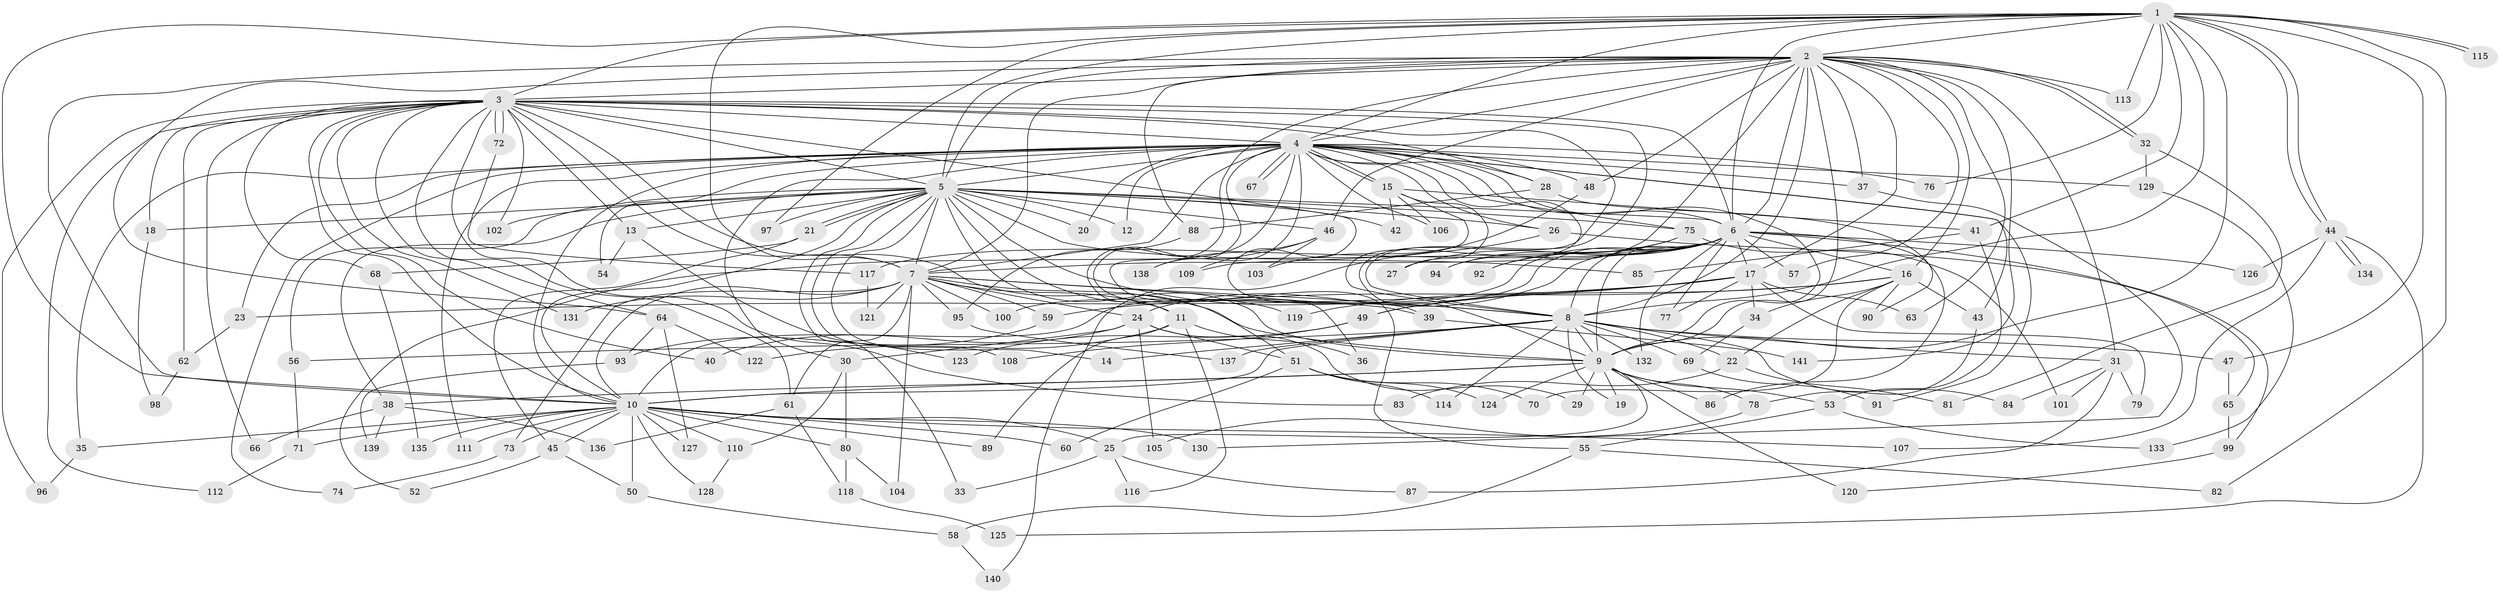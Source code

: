 // Generated by graph-tools (version 1.1) at 2025/25/03/09/25 03:25:38]
// undirected, 141 vertices, 307 edges
graph export_dot {
graph [start="1"]
  node [color=gray90,style=filled];
  1;
  2;
  3;
  4;
  5;
  6;
  7;
  8;
  9;
  10;
  11;
  12;
  13;
  14;
  15;
  16;
  17;
  18;
  19;
  20;
  21;
  22;
  23;
  24;
  25;
  26;
  27;
  28;
  29;
  30;
  31;
  32;
  33;
  34;
  35;
  36;
  37;
  38;
  39;
  40;
  41;
  42;
  43;
  44;
  45;
  46;
  47;
  48;
  49;
  50;
  51;
  52;
  53;
  54;
  55;
  56;
  57;
  58;
  59;
  60;
  61;
  62;
  63;
  64;
  65;
  66;
  67;
  68;
  69;
  70;
  71;
  72;
  73;
  74;
  75;
  76;
  77;
  78;
  79;
  80;
  81;
  82;
  83;
  84;
  85;
  86;
  87;
  88;
  89;
  90;
  91;
  92;
  93;
  94;
  95;
  96;
  97;
  98;
  99;
  100;
  101;
  102;
  103;
  104;
  105;
  106;
  107;
  108;
  109;
  110;
  111;
  112;
  113;
  114;
  115;
  116;
  117;
  118;
  119;
  120;
  121;
  122;
  123;
  124;
  125;
  126;
  127;
  128;
  129;
  130;
  131;
  132;
  133;
  134;
  135;
  136;
  137;
  138;
  139;
  140;
  141;
  1 -- 2;
  1 -- 3;
  1 -- 4;
  1 -- 5;
  1 -- 6;
  1 -- 7;
  1 -- 8;
  1 -- 9;
  1 -- 10;
  1 -- 41;
  1 -- 44;
  1 -- 44;
  1 -- 47;
  1 -- 76;
  1 -- 82;
  1 -- 97;
  1 -- 113;
  1 -- 115;
  1 -- 115;
  2 -- 3;
  2 -- 4;
  2 -- 5;
  2 -- 6;
  2 -- 7;
  2 -- 8;
  2 -- 9;
  2 -- 10;
  2 -- 11;
  2 -- 16;
  2 -- 17;
  2 -- 31;
  2 -- 32;
  2 -- 32;
  2 -- 37;
  2 -- 46;
  2 -- 48;
  2 -- 57;
  2 -- 63;
  2 -- 64;
  2 -- 88;
  2 -- 94;
  2 -- 113;
  2 -- 141;
  3 -- 4;
  3 -- 5;
  3 -- 6;
  3 -- 7;
  3 -- 8;
  3 -- 9;
  3 -- 10;
  3 -- 13;
  3 -- 18;
  3 -- 28;
  3 -- 40;
  3 -- 42;
  3 -- 51;
  3 -- 61;
  3 -- 62;
  3 -- 64;
  3 -- 66;
  3 -- 68;
  3 -- 72;
  3 -- 72;
  3 -- 83;
  3 -- 96;
  3 -- 102;
  3 -- 112;
  3 -- 131;
  4 -- 5;
  4 -- 6;
  4 -- 7;
  4 -- 8;
  4 -- 9;
  4 -- 10;
  4 -- 12;
  4 -- 15;
  4 -- 15;
  4 -- 20;
  4 -- 23;
  4 -- 26;
  4 -- 28;
  4 -- 30;
  4 -- 35;
  4 -- 36;
  4 -- 37;
  4 -- 43;
  4 -- 48;
  4 -- 54;
  4 -- 55;
  4 -- 67;
  4 -- 67;
  4 -- 74;
  4 -- 75;
  4 -- 76;
  4 -- 91;
  4 -- 106;
  4 -- 111;
  4 -- 129;
  4 -- 138;
  5 -- 6;
  5 -- 7;
  5 -- 8;
  5 -- 9;
  5 -- 10;
  5 -- 12;
  5 -- 13;
  5 -- 14;
  5 -- 18;
  5 -- 20;
  5 -- 21;
  5 -- 21;
  5 -- 26;
  5 -- 33;
  5 -- 38;
  5 -- 39;
  5 -- 46;
  5 -- 56;
  5 -- 75;
  5 -- 85;
  5 -- 97;
  5 -- 102;
  5 -- 108;
  5 -- 119;
  6 -- 7;
  6 -- 8;
  6 -- 9;
  6 -- 10;
  6 -- 16;
  6 -- 17;
  6 -- 24;
  6 -- 27;
  6 -- 52;
  6 -- 57;
  6 -- 77;
  6 -- 86;
  6 -- 92;
  6 -- 99;
  6 -- 100;
  6 -- 117;
  6 -- 126;
  6 -- 132;
  7 -- 8;
  7 -- 9;
  7 -- 10;
  7 -- 11;
  7 -- 24;
  7 -- 39;
  7 -- 59;
  7 -- 61;
  7 -- 73;
  7 -- 95;
  7 -- 100;
  7 -- 104;
  7 -- 121;
  7 -- 131;
  8 -- 9;
  8 -- 10;
  8 -- 14;
  8 -- 19;
  8 -- 22;
  8 -- 31;
  8 -- 47;
  8 -- 56;
  8 -- 69;
  8 -- 84;
  8 -- 114;
  8 -- 132;
  8 -- 137;
  9 -- 10;
  9 -- 19;
  9 -- 25;
  9 -- 29;
  9 -- 38;
  9 -- 53;
  9 -- 78;
  9 -- 86;
  9 -- 120;
  9 -- 124;
  10 -- 25;
  10 -- 35;
  10 -- 45;
  10 -- 50;
  10 -- 60;
  10 -- 71;
  10 -- 73;
  10 -- 80;
  10 -- 89;
  10 -- 107;
  10 -- 110;
  10 -- 111;
  10 -- 127;
  10 -- 128;
  10 -- 130;
  10 -- 135;
  11 -- 36;
  11 -- 89;
  11 -- 116;
  11 -- 122;
  13 -- 54;
  13 -- 123;
  15 -- 27;
  15 -- 41;
  15 -- 42;
  15 -- 106;
  15 -- 109;
  16 -- 22;
  16 -- 34;
  16 -- 43;
  16 -- 49;
  16 -- 59;
  16 -- 70;
  16 -- 90;
  17 -- 23;
  17 -- 34;
  17 -- 49;
  17 -- 63;
  17 -- 77;
  17 -- 79;
  17 -- 119;
  18 -- 98;
  21 -- 45;
  21 -- 68;
  22 -- 81;
  22 -- 83;
  23 -- 62;
  24 -- 29;
  24 -- 30;
  24 -- 40;
  24 -- 51;
  24 -- 105;
  25 -- 33;
  25 -- 87;
  25 -- 116;
  26 -- 65;
  26 -- 140;
  28 -- 88;
  28 -- 90;
  30 -- 80;
  30 -- 110;
  31 -- 79;
  31 -- 84;
  31 -- 87;
  31 -- 101;
  32 -- 81;
  32 -- 129;
  34 -- 69;
  35 -- 96;
  37 -- 130;
  38 -- 66;
  38 -- 136;
  38 -- 139;
  39 -- 141;
  41 -- 53;
  41 -- 85;
  43 -- 78;
  44 -- 107;
  44 -- 125;
  44 -- 126;
  44 -- 134;
  44 -- 134;
  45 -- 50;
  45 -- 52;
  46 -- 103;
  46 -- 109;
  46 -- 138;
  47 -- 65;
  48 -- 103;
  49 -- 108;
  49 -- 123;
  50 -- 58;
  51 -- 60;
  51 -- 70;
  51 -- 114;
  51 -- 124;
  53 -- 55;
  53 -- 133;
  55 -- 58;
  55 -- 82;
  56 -- 71;
  58 -- 140;
  59 -- 93;
  61 -- 118;
  61 -- 136;
  62 -- 98;
  64 -- 93;
  64 -- 122;
  64 -- 127;
  65 -- 99;
  68 -- 135;
  69 -- 91;
  71 -- 112;
  72 -- 117;
  73 -- 74;
  75 -- 92;
  75 -- 94;
  75 -- 101;
  78 -- 105;
  80 -- 104;
  80 -- 118;
  88 -- 95;
  93 -- 139;
  95 -- 137;
  99 -- 120;
  110 -- 128;
  117 -- 121;
  118 -- 125;
  129 -- 133;
}
